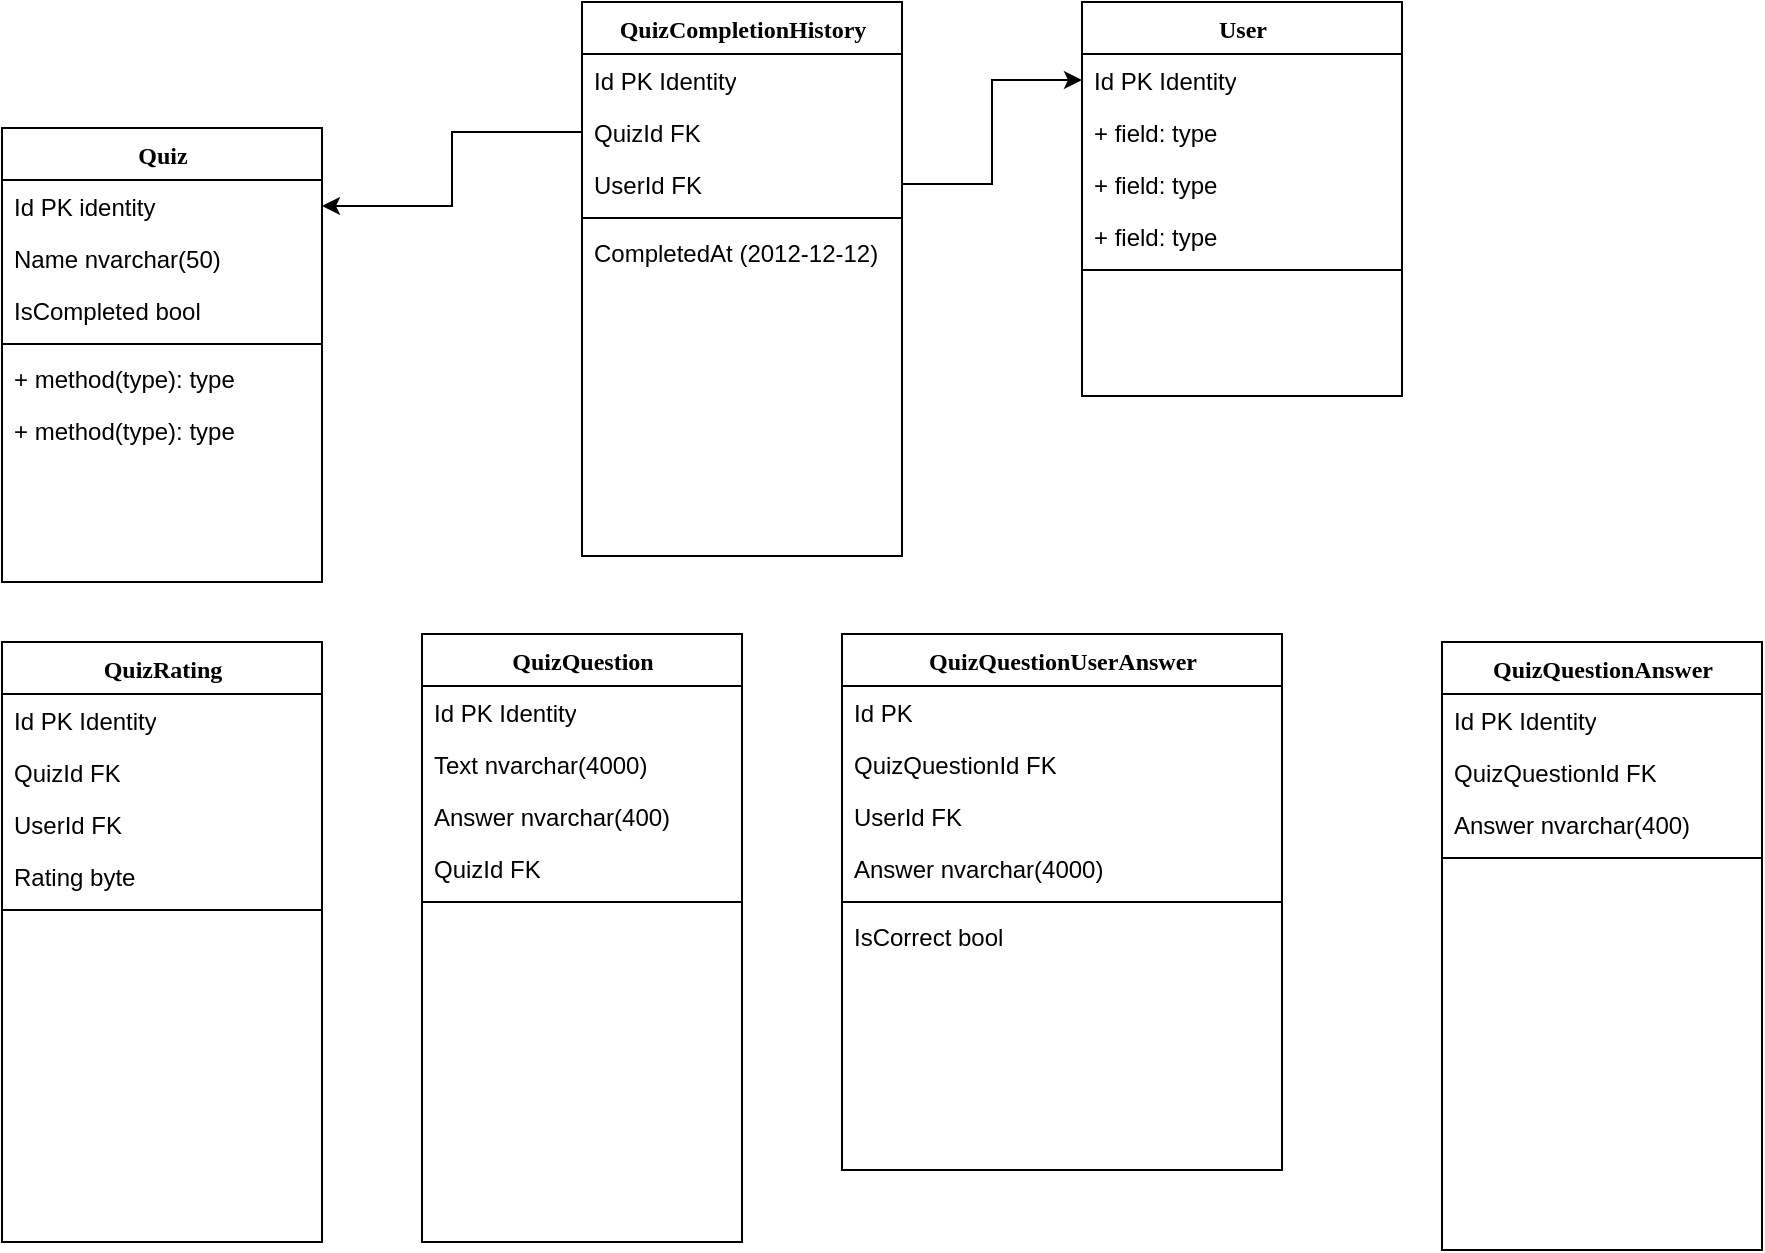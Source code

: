 <mxfile version="14.9.2" type="device"><diagram id="C5RBs43oDa-KdzZeNtuy" name="Page-1"><mxGraphModel dx="959" dy="1943" grid="1" gridSize="10" guides="1" tooltips="1" connect="1" arrows="1" fold="1" page="1" pageScale="1" pageWidth="827" pageHeight="1169" math="0" shadow="0"><root><mxCell id="WIyWlLk6GJQsqaUBKTNV-0"/><mxCell id="WIyWlLk6GJQsqaUBKTNV-1" parent="WIyWlLk6GJQsqaUBKTNV-0"/><mxCell id="GbP-QJ0fSUSyQ376UGX5-36" value="Quiz" style="swimlane;html=1;fontStyle=1;align=center;verticalAlign=top;childLayout=stackLayout;horizontal=1;startSize=26;horizontalStack=0;resizeParent=1;resizeLast=0;collapsible=1;marginBottom=0;swimlaneFillColor=#ffffff;rounded=0;shadow=0;comic=0;labelBackgroundColor=none;strokeWidth=1;fillColor=none;fontFamily=Verdana;fontSize=12" vertex="1" parent="WIyWlLk6GJQsqaUBKTNV-1"><mxGeometry x="380" y="-257" width="160" height="227" as="geometry"/></mxCell><mxCell id="GbP-QJ0fSUSyQ376UGX5-37" value="Id PK identity" style="text;html=1;strokeColor=none;fillColor=none;align=left;verticalAlign=top;spacingLeft=4;spacingRight=4;whiteSpace=wrap;overflow=hidden;rotatable=0;points=[[0,0.5],[1,0.5]];portConstraint=eastwest;" vertex="1" parent="GbP-QJ0fSUSyQ376UGX5-36"><mxGeometry y="26" width="160" height="26" as="geometry"/></mxCell><mxCell id="GbP-QJ0fSUSyQ376UGX5-38" value="Name nvarchar(50)" style="text;html=1;strokeColor=none;fillColor=none;align=left;verticalAlign=top;spacingLeft=4;spacingRight=4;whiteSpace=wrap;overflow=hidden;rotatable=0;points=[[0,0.5],[1,0.5]];portConstraint=eastwest;" vertex="1" parent="GbP-QJ0fSUSyQ376UGX5-36"><mxGeometry y="52" width="160" height="26" as="geometry"/></mxCell><mxCell id="GbP-QJ0fSUSyQ376UGX5-39" value="IsCompleted bool" style="text;html=1;strokeColor=none;fillColor=none;align=left;verticalAlign=top;spacingLeft=4;spacingRight=4;whiteSpace=wrap;overflow=hidden;rotatable=0;points=[[0,0.5],[1,0.5]];portConstraint=eastwest;" vertex="1" parent="GbP-QJ0fSUSyQ376UGX5-36"><mxGeometry y="78" width="160" height="26" as="geometry"/></mxCell><mxCell id="GbP-QJ0fSUSyQ376UGX5-40" value="" style="line;html=1;strokeWidth=1;fillColor=none;align=left;verticalAlign=middle;spacingTop=-1;spacingLeft=3;spacingRight=3;rotatable=0;labelPosition=right;points=[];portConstraint=eastwest;" vertex="1" parent="GbP-QJ0fSUSyQ376UGX5-36"><mxGeometry y="104" width="160" height="8" as="geometry"/></mxCell><mxCell id="GbP-QJ0fSUSyQ376UGX5-41" value="+ method(type): type" style="text;html=1;strokeColor=none;fillColor=none;align=left;verticalAlign=top;spacingLeft=4;spacingRight=4;whiteSpace=wrap;overflow=hidden;rotatable=0;points=[[0,0.5],[1,0.5]];portConstraint=eastwest;" vertex="1" parent="GbP-QJ0fSUSyQ376UGX5-36"><mxGeometry y="112" width="160" height="26" as="geometry"/></mxCell><mxCell id="GbP-QJ0fSUSyQ376UGX5-42" value="+ method(type): type" style="text;html=1;strokeColor=none;fillColor=none;align=left;verticalAlign=top;spacingLeft=4;spacingRight=4;whiteSpace=wrap;overflow=hidden;rotatable=0;points=[[0,0.5],[1,0.5]];portConstraint=eastwest;" vertex="1" parent="GbP-QJ0fSUSyQ376UGX5-36"><mxGeometry y="138" width="160" height="26" as="geometry"/></mxCell><mxCell id="GbP-QJ0fSUSyQ376UGX5-43" value="QuizCompletionHistory" style="swimlane;html=1;fontStyle=1;align=center;verticalAlign=top;childLayout=stackLayout;horizontal=1;startSize=26;horizontalStack=0;resizeParent=1;resizeLast=0;collapsible=1;marginBottom=0;swimlaneFillColor=#ffffff;rounded=0;shadow=0;comic=0;labelBackgroundColor=none;strokeWidth=1;fillColor=none;fontFamily=Verdana;fontSize=12" vertex="1" parent="WIyWlLk6GJQsqaUBKTNV-1"><mxGeometry x="670" y="-320" width="160" height="277" as="geometry"/></mxCell><mxCell id="GbP-QJ0fSUSyQ376UGX5-44" value="Id PK Identity" style="text;html=1;strokeColor=none;fillColor=none;align=left;verticalAlign=top;spacingLeft=4;spacingRight=4;whiteSpace=wrap;overflow=hidden;rotatable=0;points=[[0,0.5],[1,0.5]];portConstraint=eastwest;" vertex="1" parent="GbP-QJ0fSUSyQ376UGX5-43"><mxGeometry y="26" width="160" height="26" as="geometry"/></mxCell><mxCell id="GbP-QJ0fSUSyQ376UGX5-45" value="QuizId FK&amp;nbsp;" style="text;html=1;strokeColor=none;fillColor=none;align=left;verticalAlign=top;spacingLeft=4;spacingRight=4;whiteSpace=wrap;overflow=hidden;rotatable=0;points=[[0,0.5],[1,0.5]];portConstraint=eastwest;" vertex="1" parent="GbP-QJ0fSUSyQ376UGX5-43"><mxGeometry y="52" width="160" height="26" as="geometry"/></mxCell><mxCell id="GbP-QJ0fSUSyQ376UGX5-46" value="UserId FK" style="text;html=1;strokeColor=none;fillColor=none;align=left;verticalAlign=top;spacingLeft=4;spacingRight=4;whiteSpace=wrap;overflow=hidden;rotatable=0;points=[[0,0.5],[1,0.5]];portConstraint=eastwest;" vertex="1" parent="GbP-QJ0fSUSyQ376UGX5-43"><mxGeometry y="78" width="160" height="26" as="geometry"/></mxCell><mxCell id="GbP-QJ0fSUSyQ376UGX5-47" value="" style="line;html=1;strokeWidth=1;fillColor=none;align=left;verticalAlign=middle;spacingTop=-1;spacingLeft=3;spacingRight=3;rotatable=0;labelPosition=right;points=[];portConstraint=eastwest;" vertex="1" parent="GbP-QJ0fSUSyQ376UGX5-43"><mxGeometry y="104" width="160" height="8" as="geometry"/></mxCell><mxCell id="GbP-QJ0fSUSyQ376UGX5-80" value="CompletedAt (2012-12-12)" style="text;html=1;strokeColor=none;fillColor=none;align=left;verticalAlign=top;spacingLeft=4;spacingRight=4;whiteSpace=wrap;overflow=hidden;rotatable=0;points=[[0,0.5],[1,0.5]];portConstraint=eastwest;" vertex="1" parent="GbP-QJ0fSUSyQ376UGX5-43"><mxGeometry y="112" width="160" height="26" as="geometry"/></mxCell><mxCell id="GbP-QJ0fSUSyQ376UGX5-48" value="User" style="swimlane;html=1;fontStyle=1;align=center;verticalAlign=top;childLayout=stackLayout;horizontal=1;startSize=26;horizontalStack=0;resizeParent=1;resizeLast=0;collapsible=1;marginBottom=0;swimlaneFillColor=#ffffff;rounded=0;shadow=0;comic=0;labelBackgroundColor=none;strokeWidth=1;fillColor=none;fontFamily=Verdana;fontSize=12" vertex="1" parent="WIyWlLk6GJQsqaUBKTNV-1"><mxGeometry x="920" y="-320" width="160" height="197" as="geometry"/></mxCell><mxCell id="GbP-QJ0fSUSyQ376UGX5-49" value="Id PK Identity" style="text;html=1;strokeColor=none;fillColor=none;align=left;verticalAlign=top;spacingLeft=4;spacingRight=4;whiteSpace=wrap;overflow=hidden;rotatable=0;points=[[0,0.5],[1,0.5]];portConstraint=eastwest;" vertex="1" parent="GbP-QJ0fSUSyQ376UGX5-48"><mxGeometry y="26" width="160" height="26" as="geometry"/></mxCell><mxCell id="GbP-QJ0fSUSyQ376UGX5-50" value="+ field: type" style="text;html=1;strokeColor=none;fillColor=none;align=left;verticalAlign=top;spacingLeft=4;spacingRight=4;whiteSpace=wrap;overflow=hidden;rotatable=0;points=[[0,0.5],[1,0.5]];portConstraint=eastwest;" vertex="1" parent="GbP-QJ0fSUSyQ376UGX5-48"><mxGeometry y="52" width="160" height="26" as="geometry"/></mxCell><mxCell id="GbP-QJ0fSUSyQ376UGX5-51" value="+ field: type" style="text;html=1;strokeColor=none;fillColor=none;align=left;verticalAlign=top;spacingLeft=4;spacingRight=4;whiteSpace=wrap;overflow=hidden;rotatable=0;points=[[0,0.5],[1,0.5]];portConstraint=eastwest;" vertex="1" parent="GbP-QJ0fSUSyQ376UGX5-48"><mxGeometry y="78" width="160" height="26" as="geometry"/></mxCell><mxCell id="GbP-QJ0fSUSyQ376UGX5-52" value="+ field: type" style="text;html=1;strokeColor=none;fillColor=none;align=left;verticalAlign=top;spacingLeft=4;spacingRight=4;whiteSpace=wrap;overflow=hidden;rotatable=0;points=[[0,0.5],[1,0.5]];portConstraint=eastwest;" vertex="1" parent="GbP-QJ0fSUSyQ376UGX5-48"><mxGeometry y="104" width="160" height="26" as="geometry"/></mxCell><mxCell id="GbP-QJ0fSUSyQ376UGX5-53" value="" style="line;html=1;strokeWidth=1;fillColor=none;align=left;verticalAlign=middle;spacingTop=-1;spacingLeft=3;spacingRight=3;rotatable=0;labelPosition=right;points=[];portConstraint=eastwest;" vertex="1" parent="GbP-QJ0fSUSyQ376UGX5-48"><mxGeometry y="130" width="160" height="8" as="geometry"/></mxCell><mxCell id="GbP-QJ0fSUSyQ376UGX5-54" value="QuizRating" style="swimlane;html=1;fontStyle=1;align=center;verticalAlign=top;childLayout=stackLayout;horizontal=1;startSize=26;horizontalStack=0;resizeParent=1;resizeLast=0;collapsible=1;marginBottom=0;swimlaneFillColor=#ffffff;rounded=0;shadow=0;comic=0;labelBackgroundColor=none;strokeWidth=1;fillColor=none;fontFamily=Verdana;fontSize=12" vertex="1" parent="WIyWlLk6GJQsqaUBKTNV-1"><mxGeometry x="380" y="5.684e-14" width="160" height="300" as="geometry"/></mxCell><mxCell id="GbP-QJ0fSUSyQ376UGX5-55" value="Id PK Identity" style="text;html=1;strokeColor=none;fillColor=none;align=left;verticalAlign=top;spacingLeft=4;spacingRight=4;whiteSpace=wrap;overflow=hidden;rotatable=0;points=[[0,0.5],[1,0.5]];portConstraint=eastwest;" vertex="1" parent="GbP-QJ0fSUSyQ376UGX5-54"><mxGeometry y="26" width="160" height="26" as="geometry"/></mxCell><mxCell id="GbP-QJ0fSUSyQ376UGX5-56" value="QuizId FK" style="text;html=1;strokeColor=none;fillColor=none;align=left;verticalAlign=top;spacingLeft=4;spacingRight=4;whiteSpace=wrap;overflow=hidden;rotatable=0;points=[[0,0.5],[1,0.5]];portConstraint=eastwest;" vertex="1" parent="GbP-QJ0fSUSyQ376UGX5-54"><mxGeometry y="52" width="160" height="26" as="geometry"/></mxCell><mxCell id="GbP-QJ0fSUSyQ376UGX5-57" value="UserId FK" style="text;html=1;strokeColor=none;fillColor=none;align=left;verticalAlign=top;spacingLeft=4;spacingRight=4;whiteSpace=wrap;overflow=hidden;rotatable=0;points=[[0,0.5],[1,0.5]];portConstraint=eastwest;" vertex="1" parent="GbP-QJ0fSUSyQ376UGX5-54"><mxGeometry y="78" width="160" height="26" as="geometry"/></mxCell><mxCell id="GbP-QJ0fSUSyQ376UGX5-58" value="Rating byte" style="text;html=1;strokeColor=none;fillColor=none;align=left;verticalAlign=top;spacingLeft=4;spacingRight=4;whiteSpace=wrap;overflow=hidden;rotatable=0;points=[[0,0.5],[1,0.5]];portConstraint=eastwest;" vertex="1" parent="GbP-QJ0fSUSyQ376UGX5-54"><mxGeometry y="104" width="160" height="26" as="geometry"/></mxCell><mxCell id="GbP-QJ0fSUSyQ376UGX5-59" value="" style="line;html=1;strokeWidth=1;fillColor=none;align=left;verticalAlign=middle;spacingTop=-1;spacingLeft=3;spacingRight=3;rotatable=0;labelPosition=right;points=[];portConstraint=eastwest;" vertex="1" parent="GbP-QJ0fSUSyQ376UGX5-54"><mxGeometry y="130" width="160" height="8" as="geometry"/></mxCell><mxCell id="GbP-QJ0fSUSyQ376UGX5-60" value="QuizQuestion" style="swimlane;html=1;fontStyle=1;align=center;verticalAlign=top;childLayout=stackLayout;horizontal=1;startSize=26;horizontalStack=0;resizeParent=1;resizeLast=0;collapsible=1;marginBottom=0;swimlaneFillColor=#ffffff;rounded=0;shadow=0;comic=0;labelBackgroundColor=none;strokeWidth=1;fillColor=none;fontFamily=Verdana;fontSize=12" vertex="1" parent="WIyWlLk6GJQsqaUBKTNV-1"><mxGeometry x="590" y="-4.0" width="160" height="304" as="geometry"/></mxCell><mxCell id="GbP-QJ0fSUSyQ376UGX5-61" value="Id PK Identity&lt;br&gt;" style="text;html=1;strokeColor=none;fillColor=none;align=left;verticalAlign=top;spacingLeft=4;spacingRight=4;whiteSpace=wrap;overflow=hidden;rotatable=0;points=[[0,0.5],[1,0.5]];portConstraint=eastwest;" vertex="1" parent="GbP-QJ0fSUSyQ376UGX5-60"><mxGeometry y="26" width="160" height="26" as="geometry"/></mxCell><mxCell id="GbP-QJ0fSUSyQ376UGX5-62" value="Text nvarchar(4000)" style="text;html=1;strokeColor=none;fillColor=none;align=left;verticalAlign=top;spacingLeft=4;spacingRight=4;whiteSpace=wrap;overflow=hidden;rotatable=0;points=[[0,0.5],[1,0.5]];portConstraint=eastwest;" vertex="1" parent="GbP-QJ0fSUSyQ376UGX5-60"><mxGeometry y="52" width="160" height="26" as="geometry"/></mxCell><mxCell id="GbP-QJ0fSUSyQ376UGX5-63" value="Answer nvarchar(400)" style="text;html=1;strokeColor=none;fillColor=none;align=left;verticalAlign=top;spacingLeft=4;spacingRight=4;whiteSpace=wrap;overflow=hidden;rotatable=0;points=[[0,0.5],[1,0.5]];portConstraint=eastwest;" vertex="1" parent="GbP-QJ0fSUSyQ376UGX5-60"><mxGeometry y="78" width="160" height="26" as="geometry"/></mxCell><mxCell id="GbP-QJ0fSUSyQ376UGX5-64" value="QuizId FK" style="text;html=1;strokeColor=none;fillColor=none;align=left;verticalAlign=top;spacingLeft=4;spacingRight=4;whiteSpace=wrap;overflow=hidden;rotatable=0;points=[[0,0.5],[1,0.5]];portConstraint=eastwest;" vertex="1" parent="GbP-QJ0fSUSyQ376UGX5-60"><mxGeometry y="104" width="160" height="26" as="geometry"/></mxCell><mxCell id="GbP-QJ0fSUSyQ376UGX5-65" value="" style="line;html=1;strokeWidth=1;fillColor=none;align=left;verticalAlign=middle;spacingTop=-1;spacingLeft=3;spacingRight=3;rotatable=0;labelPosition=right;points=[];portConstraint=eastwest;" vertex="1" parent="GbP-QJ0fSUSyQ376UGX5-60"><mxGeometry y="130" width="160" height="8" as="geometry"/></mxCell><mxCell id="GbP-QJ0fSUSyQ376UGX5-66" value="QuizQuestionUserAnswer" style="swimlane;html=1;fontStyle=1;align=center;verticalAlign=top;childLayout=stackLayout;horizontal=1;startSize=26;horizontalStack=0;resizeParent=1;resizeLast=0;collapsible=1;marginBottom=0;swimlaneFillColor=#ffffff;rounded=0;shadow=0;comic=0;labelBackgroundColor=none;strokeWidth=1;fillColor=none;fontFamily=Verdana;fontSize=12" vertex="1" parent="WIyWlLk6GJQsqaUBKTNV-1"><mxGeometry x="800" y="-4" width="220" height="268" as="geometry"/></mxCell><mxCell id="GbP-QJ0fSUSyQ376UGX5-67" value="Id PK" style="text;html=1;strokeColor=none;fillColor=none;align=left;verticalAlign=top;spacingLeft=4;spacingRight=4;whiteSpace=wrap;overflow=hidden;rotatable=0;points=[[0,0.5],[1,0.5]];portConstraint=eastwest;" vertex="1" parent="GbP-QJ0fSUSyQ376UGX5-66"><mxGeometry y="26" width="220" height="26" as="geometry"/></mxCell><mxCell id="GbP-QJ0fSUSyQ376UGX5-68" value="QuizQuestionId FK" style="text;html=1;strokeColor=none;fillColor=none;align=left;verticalAlign=top;spacingLeft=4;spacingRight=4;whiteSpace=wrap;overflow=hidden;rotatable=0;points=[[0,0.5],[1,0.5]];portConstraint=eastwest;" vertex="1" parent="GbP-QJ0fSUSyQ376UGX5-66"><mxGeometry y="52" width="220" height="26" as="geometry"/></mxCell><mxCell id="GbP-QJ0fSUSyQ376UGX5-69" value="UserId FK" style="text;html=1;strokeColor=none;fillColor=none;align=left;verticalAlign=top;spacingLeft=4;spacingRight=4;whiteSpace=wrap;overflow=hidden;rotatable=0;points=[[0,0.5],[1,0.5]];portConstraint=eastwest;" vertex="1" parent="GbP-QJ0fSUSyQ376UGX5-66"><mxGeometry y="78" width="220" height="26" as="geometry"/></mxCell><mxCell id="GbP-QJ0fSUSyQ376UGX5-70" value="Answer nvarchar(4000)" style="text;html=1;strokeColor=none;fillColor=none;align=left;verticalAlign=top;spacingLeft=4;spacingRight=4;whiteSpace=wrap;overflow=hidden;rotatable=0;points=[[0,0.5],[1,0.5]];portConstraint=eastwest;" vertex="1" parent="GbP-QJ0fSUSyQ376UGX5-66"><mxGeometry y="104" width="220" height="26" as="geometry"/></mxCell><mxCell id="GbP-QJ0fSUSyQ376UGX5-71" value="" style="line;html=1;strokeWidth=1;fillColor=none;align=left;verticalAlign=middle;spacingTop=-1;spacingLeft=3;spacingRight=3;rotatable=0;labelPosition=right;points=[];portConstraint=eastwest;" vertex="1" parent="GbP-QJ0fSUSyQ376UGX5-66"><mxGeometry y="130" width="220" height="8" as="geometry"/></mxCell><mxCell id="GbP-QJ0fSUSyQ376UGX5-72" value="IsCorrect bool" style="text;html=1;strokeColor=none;fillColor=none;align=left;verticalAlign=top;spacingLeft=4;spacingRight=4;whiteSpace=wrap;overflow=hidden;rotatable=0;points=[[0,0.5],[1,0.5]];portConstraint=eastwest;" vertex="1" parent="GbP-QJ0fSUSyQ376UGX5-66"><mxGeometry y="138" width="220" height="26" as="geometry"/></mxCell><mxCell id="GbP-QJ0fSUSyQ376UGX5-73" style="edgeStyle=orthogonalEdgeStyle;rounded=0;orthogonalLoop=1;jettySize=auto;html=1;entryX=1;entryY=0.5;entryDx=0;entryDy=0;" edge="1" parent="WIyWlLk6GJQsqaUBKTNV-1" source="GbP-QJ0fSUSyQ376UGX5-45" target="GbP-QJ0fSUSyQ376UGX5-37"><mxGeometry relative="1" as="geometry"/></mxCell><mxCell id="GbP-QJ0fSUSyQ376UGX5-74" style="edgeStyle=orthogonalEdgeStyle;rounded=0;orthogonalLoop=1;jettySize=auto;html=1;entryX=0;entryY=0.5;entryDx=0;entryDy=0;" edge="1" parent="WIyWlLk6GJQsqaUBKTNV-1" source="GbP-QJ0fSUSyQ376UGX5-46" target="GbP-QJ0fSUSyQ376UGX5-49"><mxGeometry relative="1" as="geometry"/></mxCell><mxCell id="GbP-QJ0fSUSyQ376UGX5-75" value="QuizQuestionAnswer" style="swimlane;html=1;fontStyle=1;align=center;verticalAlign=top;childLayout=stackLayout;horizontal=1;startSize=26;horizontalStack=0;resizeParent=1;resizeLast=0;collapsible=1;marginBottom=0;swimlaneFillColor=#ffffff;rounded=0;shadow=0;comic=0;labelBackgroundColor=none;strokeWidth=1;fillColor=none;fontFamily=Verdana;fontSize=12" vertex="1" parent="WIyWlLk6GJQsqaUBKTNV-1"><mxGeometry x="1100" y="-1.137e-13" width="160" height="304" as="geometry"/></mxCell><mxCell id="GbP-QJ0fSUSyQ376UGX5-76" value="Id PK Identity&lt;br&gt;" style="text;html=1;strokeColor=none;fillColor=none;align=left;verticalAlign=top;spacingLeft=4;spacingRight=4;whiteSpace=wrap;overflow=hidden;rotatable=0;points=[[0,0.5],[1,0.5]];portConstraint=eastwest;" vertex="1" parent="GbP-QJ0fSUSyQ376UGX5-75"><mxGeometry y="26" width="160" height="26" as="geometry"/></mxCell><mxCell id="GbP-QJ0fSUSyQ376UGX5-77" value="QuizQuestionId FK" style="text;html=1;strokeColor=none;fillColor=none;align=left;verticalAlign=top;spacingLeft=4;spacingRight=4;whiteSpace=wrap;overflow=hidden;rotatable=0;points=[[0,0.5],[1,0.5]];portConstraint=eastwest;" vertex="1" parent="GbP-QJ0fSUSyQ376UGX5-75"><mxGeometry y="52" width="160" height="26" as="geometry"/></mxCell><mxCell id="GbP-QJ0fSUSyQ376UGX5-78" value="Answer nvarchar(400)" style="text;html=1;strokeColor=none;fillColor=none;align=left;verticalAlign=top;spacingLeft=4;spacingRight=4;whiteSpace=wrap;overflow=hidden;rotatable=0;points=[[0,0.5],[1,0.5]];portConstraint=eastwest;" vertex="1" parent="GbP-QJ0fSUSyQ376UGX5-75"><mxGeometry y="78" width="160" height="26" as="geometry"/></mxCell><mxCell id="GbP-QJ0fSUSyQ376UGX5-79" value="" style="line;html=1;strokeWidth=1;fillColor=none;align=left;verticalAlign=middle;spacingTop=-1;spacingLeft=3;spacingRight=3;rotatable=0;labelPosition=right;points=[];portConstraint=eastwest;" vertex="1" parent="GbP-QJ0fSUSyQ376UGX5-75"><mxGeometry y="104" width="160" height="8" as="geometry"/></mxCell></root></mxGraphModel></diagram></mxfile>